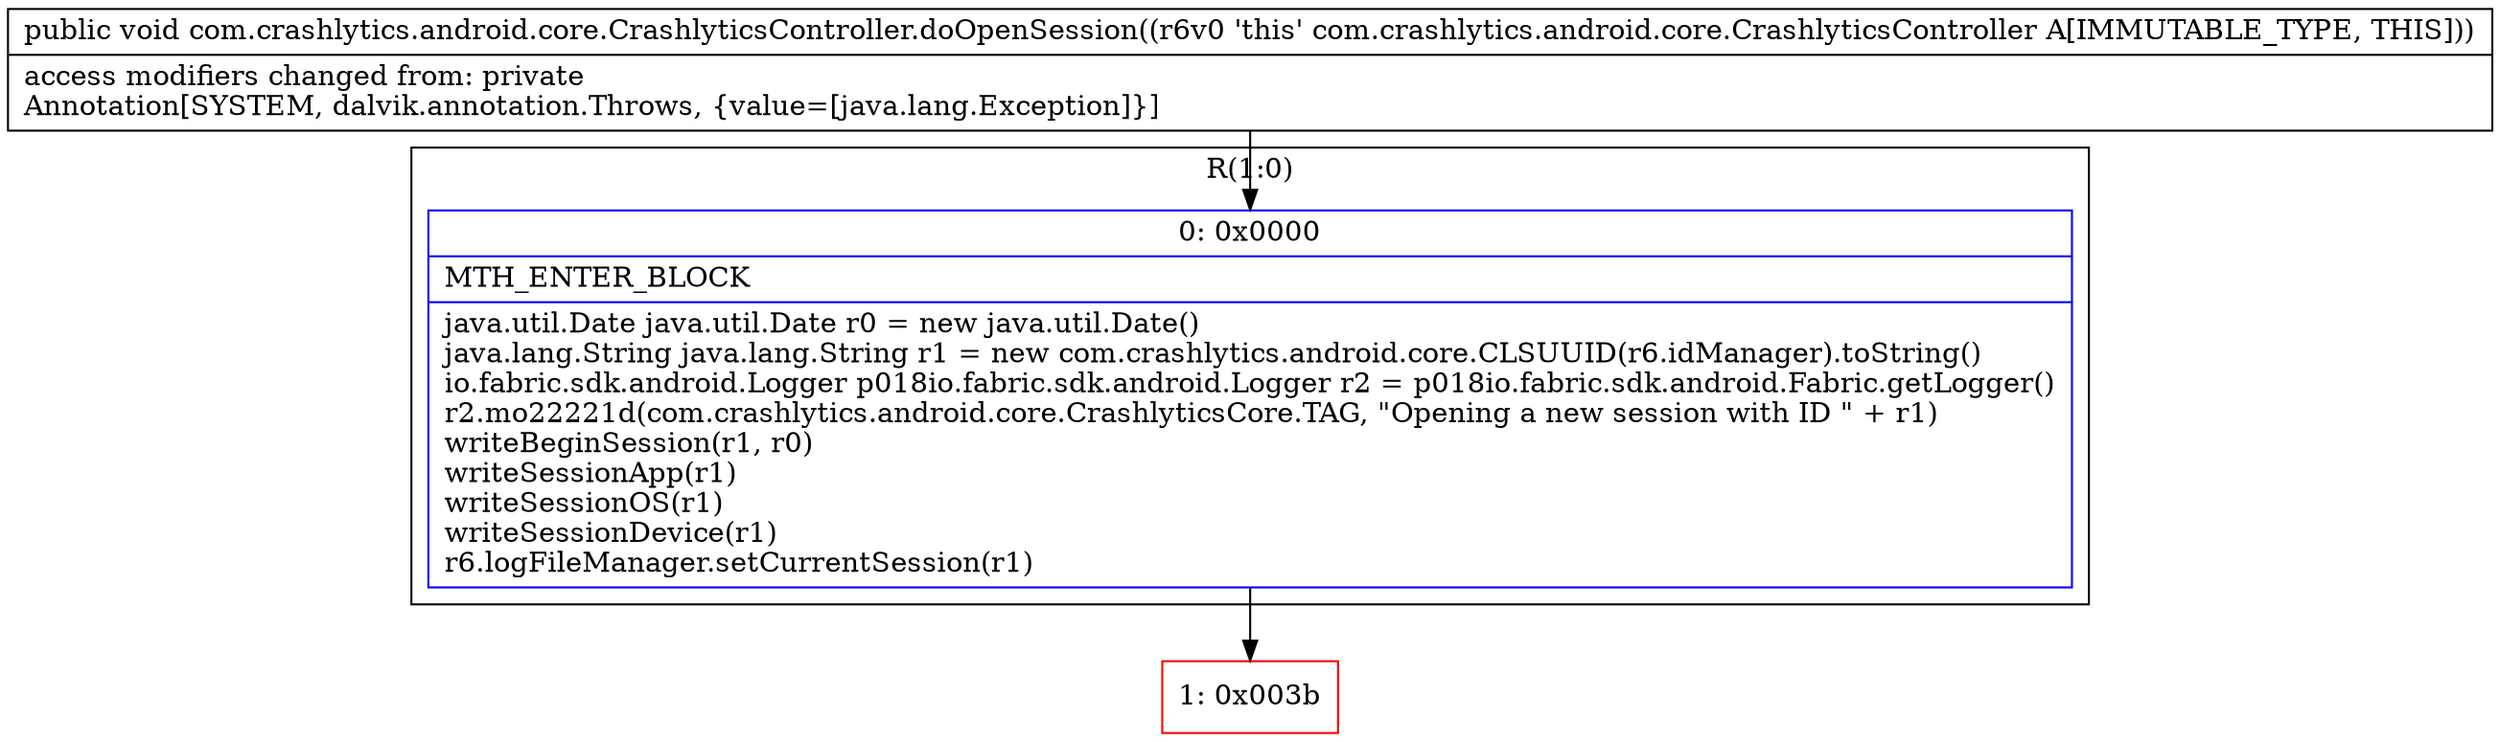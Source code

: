 digraph "CFG forcom.crashlytics.android.core.CrashlyticsController.doOpenSession()V" {
subgraph cluster_Region_2073262052 {
label = "R(1:0)";
node [shape=record,color=blue];
Node_0 [shape=record,label="{0\:\ 0x0000|MTH_ENTER_BLOCK\l|java.util.Date java.util.Date r0 = new java.util.Date()\ljava.lang.String java.lang.String r1 = new com.crashlytics.android.core.CLSUUID(r6.idManager).toString()\lio.fabric.sdk.android.Logger p018io.fabric.sdk.android.Logger r2 = p018io.fabric.sdk.android.Fabric.getLogger()\lr2.mo22221d(com.crashlytics.android.core.CrashlyticsCore.TAG, \"Opening a new session with ID \" + r1)\lwriteBeginSession(r1, r0)\lwriteSessionApp(r1)\lwriteSessionOS(r1)\lwriteSessionDevice(r1)\lr6.logFileManager.setCurrentSession(r1)\l}"];
}
Node_1 [shape=record,color=red,label="{1\:\ 0x003b}"];
MethodNode[shape=record,label="{public void com.crashlytics.android.core.CrashlyticsController.doOpenSession((r6v0 'this' com.crashlytics.android.core.CrashlyticsController A[IMMUTABLE_TYPE, THIS]))  | access modifiers changed from: private\lAnnotation[SYSTEM, dalvik.annotation.Throws, \{value=[java.lang.Exception]\}]\l}"];
MethodNode -> Node_0;
Node_0 -> Node_1;
}

